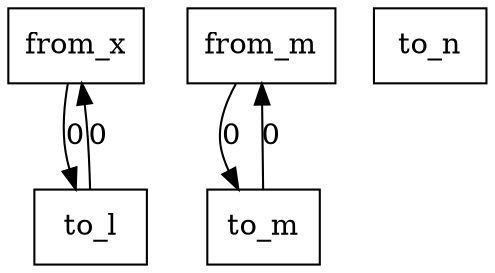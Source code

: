 digraph {
    graph [rankdir=TB
          ,bgcolor=transparent];
    node [shape=box
         ,fillcolor=white
         ,style=filled];
    0 [label=<from_x>];
    1 [label=<from_m>];
    2 [label=<to_l>];
    3 [label=<to_n>];
    4 [label=<to_m>];
    0 -> 2 [label=0];
    1 -> 4 [label=0];
    2 -> 0 [label=0];
    4 -> 1 [label=0];
}